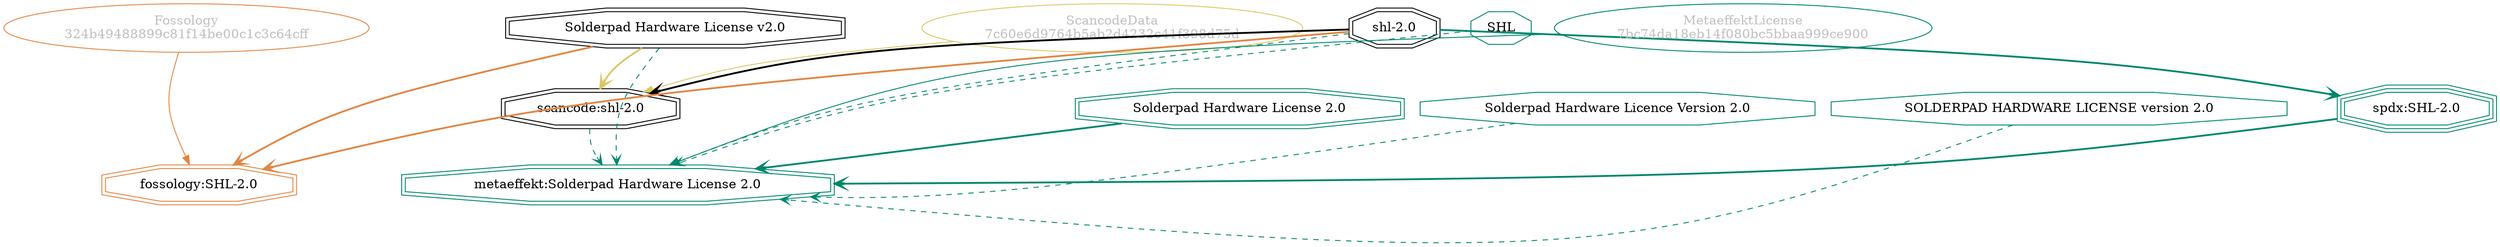 strict digraph {
    node [shape=box];
    graph [splines=curved];
    23410 [label="ScancodeData\n7c60e6d9764b5ab2d4232c41f398d75d"
          ,fontcolor=gray
          ,color="#dac767"
          ,fillcolor="beige;1"
          ,shape=ellipse];
    23411 [label="scancode:shl-2.0"
          ,shape=doubleoctagon];
    23412 [label="shl-2.0"
          ,shape=doubleoctagon];
    23413 [label="Solderpad Hardware License v2.0"
          ,shape=doubleoctagon];
    28203 [label="Fossology\n324b49488899c81f14be00c1c3c64cff"
          ,fontcolor=gray
          ,color="#e18745"
          ,fillcolor="beige;1"
          ,shape=ellipse];
    28204 [label="fossology:SHL-2.0"
          ,color="#e18745"
          ,shape=doubleoctagon];
    48351 [label=SHL
          ,color="#00876c"
          ,shape=octagon];
    48354 [label="MetaeffektLicense\n7bc74da18eb14f080bc5bbaa999ce900"
          ,fontcolor=gray
          ,color="#00876c"
          ,fillcolor="beige;1"
          ,shape=ellipse];
    48355 [label="metaeffekt:Solderpad Hardware License 2.0"
          ,color="#00876c"
          ,shape=doubleoctagon];
    48356 [label="Solderpad Hardware License 2.0"
          ,color="#00876c"
          ,shape=doubleoctagon];
    48357 [label="spdx:SHL-2.0"
          ,color="#00876c"
          ,shape=tripleoctagon];
    48358 [label="Solderpad Hardware Licence Version 2.0"
          ,color="#00876c"
          ,shape=octagon];
    48359 [label="SOLDERPAD HARDWARE LICENSE version 2.0"
          ,color="#00876c"
          ,shape=octagon];
    23410 -> 23411 [weight=0.5
                   ,color="#dac767"];
    23411 -> 48355 [style=dashed
                   ,arrowhead=vee
                   ,weight=0.5
                   ,color="#00876c"];
    23412 -> 23411 [style=bold
                   ,arrowhead=vee
                   ,weight=0.7];
    23412 -> 28204 [style=bold
                   ,arrowhead=vee
                   ,weight=0.7
                   ,color="#e18745"];
    23412 -> 48355 [style=dashed
                   ,arrowhead=vee
                   ,weight=0.5
                   ,color="#00876c"];
    23412 -> 48357 [style=bold
                   ,arrowhead=vee
                   ,weight=0.7
                   ,color="#00876c"];
    23413 -> 23411 [style=bold
                   ,arrowhead=vee
                   ,weight=0.7
                   ,color="#dac767"];
    23413 -> 28204 [style=bold
                   ,arrowhead=vee
                   ,weight=0.7
                   ,color="#e18745"];
    23413 -> 48355 [style=dashed
                   ,arrowhead=vee
                   ,weight=0.5
                   ,color="#00876c"];
    28203 -> 28204 [weight=0.5
                   ,color="#e18745"];
    48351 -> 48355 [style=dashed
                   ,arrowhead=vee
                   ,weight=0.5
                   ,color="#00876c"];
    48354 -> 48355 [weight=0.5
                   ,color="#00876c"];
    48356 -> 48355 [style=bold
                   ,arrowhead=vee
                   ,weight=0.7
                   ,color="#00876c"];
    48357 -> 48355 [style=bold
                   ,arrowhead=vee
                   ,weight=0.7
                   ,color="#00876c"];
    48358 -> 48355 [style=dashed
                   ,arrowhead=vee
                   ,weight=0.5
                   ,color="#00876c"];
    48359 -> 48355 [style=dashed
                   ,arrowhead=vee
                   ,weight=0.5
                   ,color="#00876c"];
}
